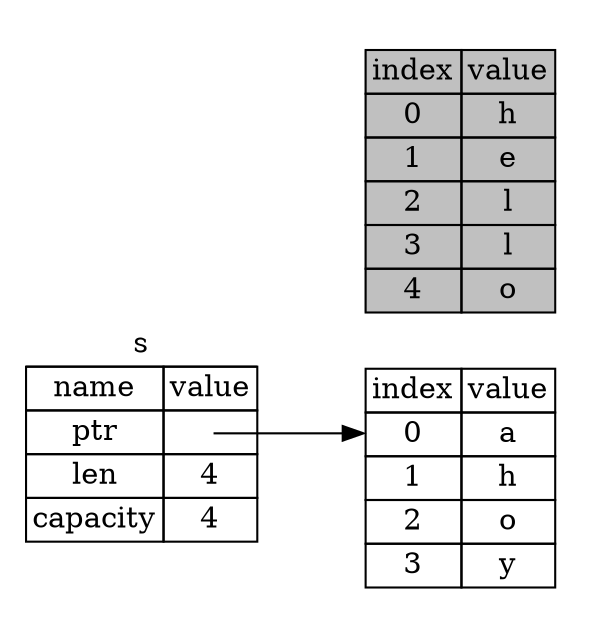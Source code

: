 digraph {
   rankdir = LR;
   overlap = false;
   dpi = 300.0;
   node [shape = "plaintext";];
   
   s [label = <<TABLE BORDER="0" CELLBORDER="1" CELLSPACING="0">
      <TR><TD COLSPAN="2" SIDES="B">s</TD></TR>
      <TR><TD>name</TD><TD>value</TD></TR>
      <TR><TD>ptr</TD><TD PORT="pointer"></TD></TR>
      <TR><TD>len</TD><TD>4</TD></TR>
      <TR><TD>capacity</TD><TD>4</TD></TR>
      </TABLE>>;];
   
   subgraph cluster_heap {
      peripheries = 0;
      rank = "same";
      
      hello [label = <<TABLE BORDER="0" CELLBORDER="1" CELLSPACING="0" BGCOLOR="gray">
         <TR><TD>index</TD><TD>value</TD></TR>
         <TR><TD PORT="pointee">0</TD><TD>h</TD></TR>
         <TR><TD>1</TD><TD>e</TD></TR>
         <TR><TD>2</TD><TD>l</TD></TR>
         <TR><TD>3</TD><TD>l</TD></TR>
         <TR><TD>4</TD><TD>o</TD></TR>
         </TABLE>>;];
      
      ahoy [label = <<TABLE BORDER="0" CELLBORDER="1" CELLSPACING="0">
         <TR><TD>index</TD><TD>value</TD></TR>
         <TR><TD PORT="pointee">0</TD><TD>a</TD></TR>
         <TR><TD>1</TD><TD>h</TD></TR>
         <TR><TD>2</TD><TD>o</TD></TR>
         <TR><TD>3</TD><TD>y</TD></TR>
         </TABLE>>;];
   }
   
   s -> ahoy [tailport = "pointer:c"; headport = "pointee"; tailclip = false;];
}
